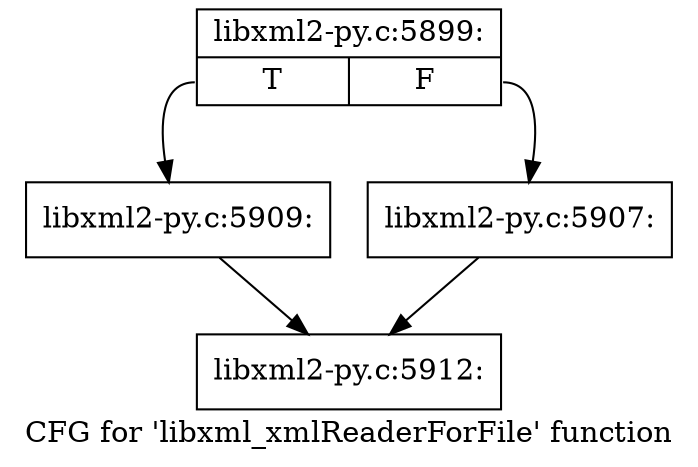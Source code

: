 digraph "CFG for 'libxml_xmlReaderForFile' function" {
	label="CFG for 'libxml_xmlReaderForFile' function";

	Node0x41a5fd0 [shape=record,label="{libxml2-py.c:5899:|{<s0>T|<s1>F}}"];
	Node0x41a5fd0:s0 -> Node0x41a9d00;
	Node0x41a5fd0:s1 -> Node0x41a9cb0;
	Node0x41a9cb0 [shape=record,label="{libxml2-py.c:5907:}"];
	Node0x41a9cb0 -> Node0x41a6100;
	Node0x41a9d00 [shape=record,label="{libxml2-py.c:5909:}"];
	Node0x41a9d00 -> Node0x41a6100;
	Node0x41a6100 [shape=record,label="{libxml2-py.c:5912:}"];
}
